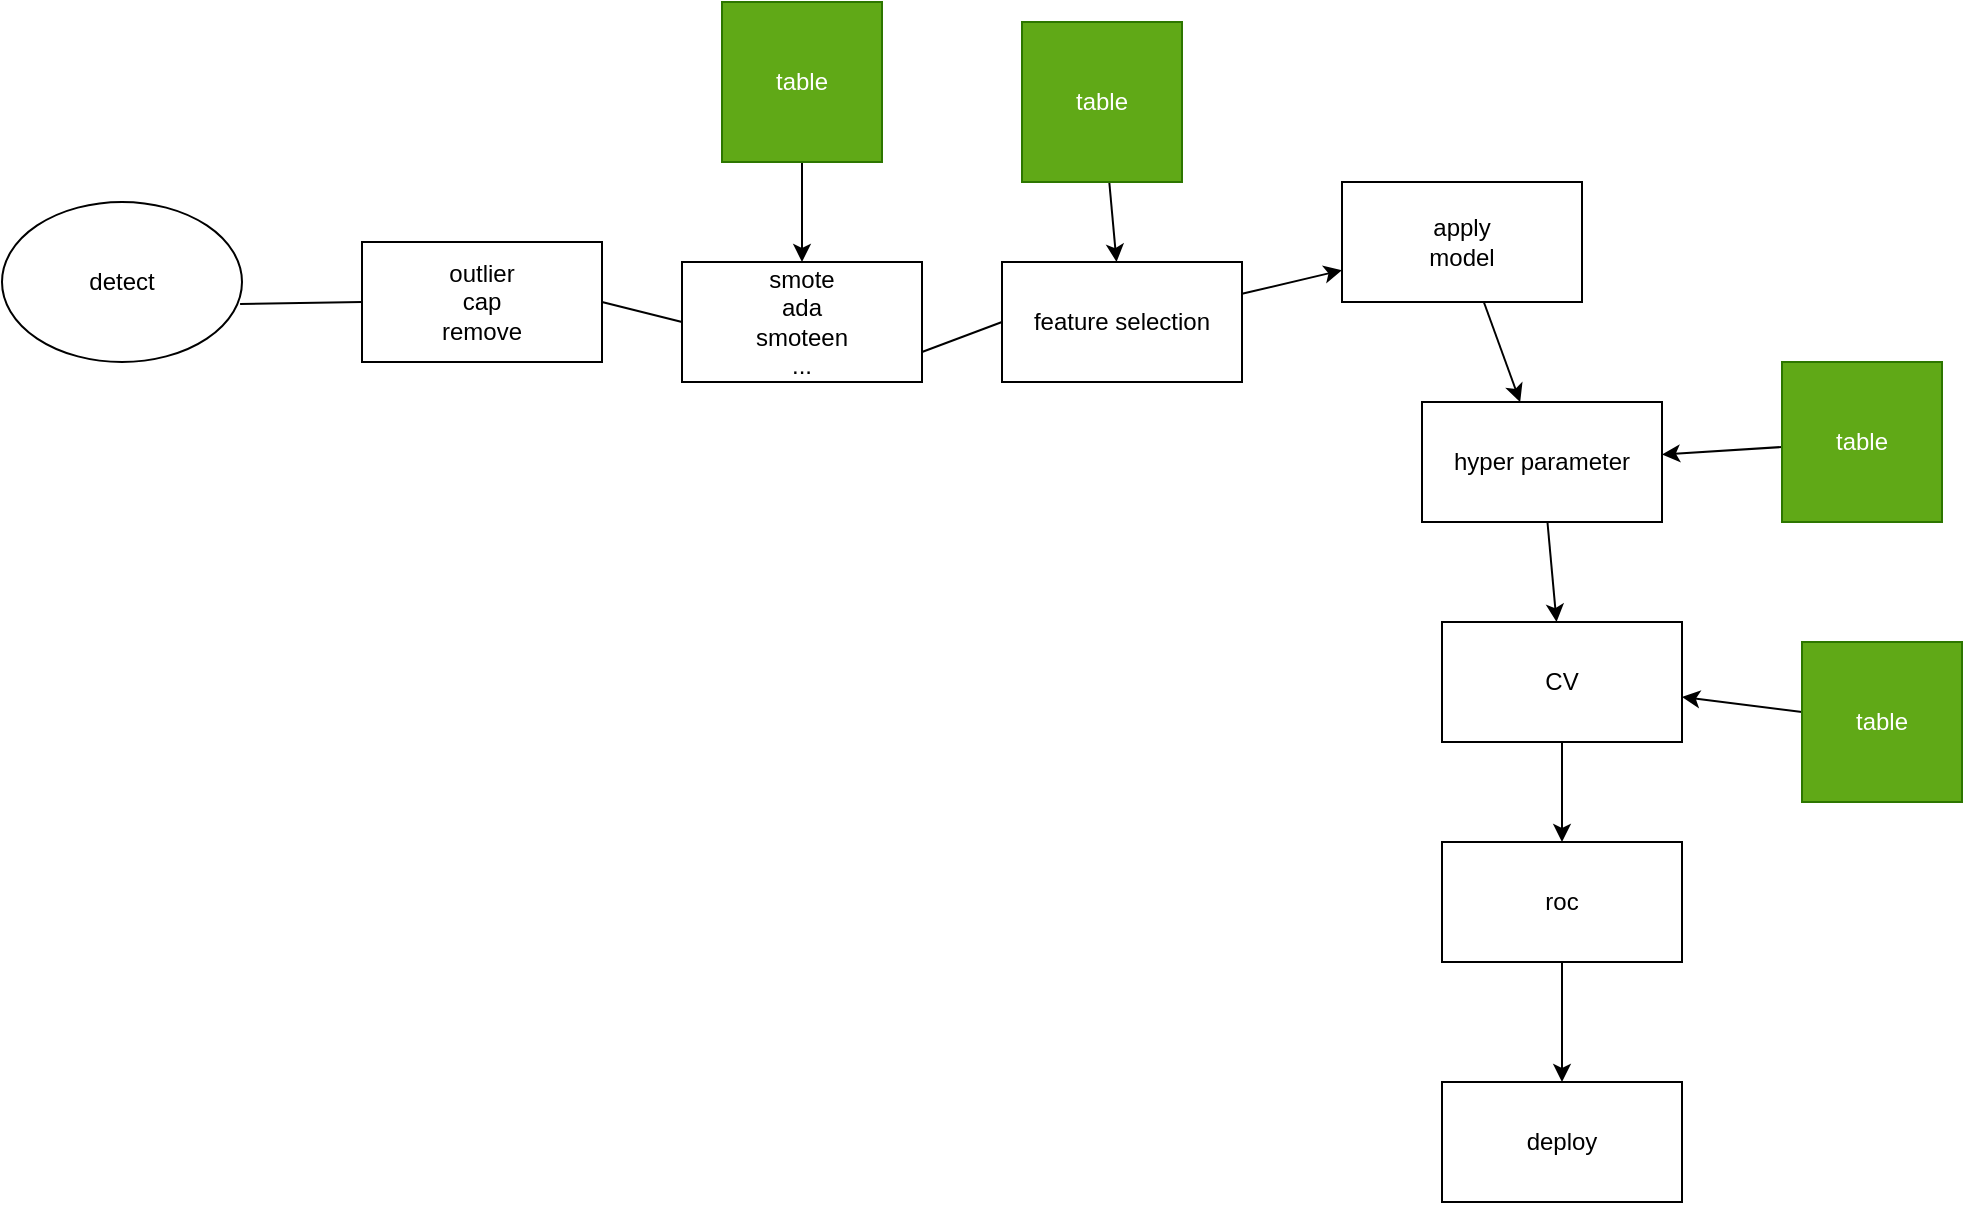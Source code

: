 <mxfile>
    <diagram id="rRMJQQAreh-qlbpVFzIW" name="Page-1">
        <mxGraphModel dx="1661" dy="1206" grid="1" gridSize="10" guides="1" tooltips="1" connect="1" arrows="1" fold="1" page="1" pageScale="1" pageWidth="850" pageHeight="1100" math="0" shadow="0">
            <root>
                <mxCell id="0"/>
                <mxCell id="1" parent="0"/>
                <mxCell id="2" value="detect" style="ellipse;whiteSpace=wrap;html=1;" parent="1" vertex="1">
                    <mxGeometry x="-150" y="140" width="120" height="80" as="geometry"/>
                </mxCell>
                <mxCell id="3" value="outlier&lt;br&gt;cap&lt;br&gt;remove" style="rounded=0;whiteSpace=wrap;html=1;" parent="1" vertex="1">
                    <mxGeometry x="30" y="160" width="120" height="60" as="geometry"/>
                </mxCell>
                <mxCell id="4" value="smote&lt;br&gt;ada&lt;br&gt;smoteen&lt;br&gt;..." style="rounded=0;whiteSpace=wrap;html=1;" parent="1" vertex="1">
                    <mxGeometry x="190" y="170" width="120" height="60" as="geometry"/>
                </mxCell>
                <mxCell id="15" value="" style="edgeStyle=none;html=1;" parent="1" source="5" target="6" edge="1">
                    <mxGeometry relative="1" as="geometry"/>
                </mxCell>
                <mxCell id="5" value="feature selection" style="rounded=0;whiteSpace=wrap;html=1;" parent="1" vertex="1">
                    <mxGeometry x="350" y="170" width="120" height="60" as="geometry"/>
                </mxCell>
                <mxCell id="23" value="" style="edgeStyle=none;html=1;" parent="1" source="6" target="7" edge="1">
                    <mxGeometry relative="1" as="geometry"/>
                </mxCell>
                <mxCell id="6" value="apply&lt;br&gt;model" style="rounded=0;whiteSpace=wrap;html=1;" parent="1" vertex="1">
                    <mxGeometry x="520" y="130" width="120" height="60" as="geometry"/>
                </mxCell>
                <mxCell id="24" value="" style="edgeStyle=none;html=1;" parent="1" source="7" target="8" edge="1">
                    <mxGeometry relative="1" as="geometry"/>
                </mxCell>
                <mxCell id="7" value="hyper parameter" style="rounded=0;whiteSpace=wrap;html=1;" parent="1" vertex="1">
                    <mxGeometry x="560" y="240" width="120" height="60" as="geometry"/>
                </mxCell>
                <mxCell id="25" value="" style="edgeStyle=none;html=1;" parent="1" source="8" target="9" edge="1">
                    <mxGeometry relative="1" as="geometry"/>
                </mxCell>
                <mxCell id="8" value="CV" style="rounded=0;whiteSpace=wrap;html=1;" parent="1" vertex="1">
                    <mxGeometry x="570" y="350" width="120" height="60" as="geometry"/>
                </mxCell>
                <mxCell id="26" value="" style="edgeStyle=none;html=1;" parent="1" source="9" target="10" edge="1">
                    <mxGeometry relative="1" as="geometry"/>
                </mxCell>
                <mxCell id="9" value="roc" style="rounded=0;whiteSpace=wrap;html=1;" parent="1" vertex="1">
                    <mxGeometry x="570" y="460" width="120" height="60" as="geometry"/>
                </mxCell>
                <mxCell id="10" value="deploy" style="rounded=0;whiteSpace=wrap;html=1;" parent="1" vertex="1">
                    <mxGeometry x="570" y="580" width="120" height="60" as="geometry"/>
                </mxCell>
                <mxCell id="12" value="" style="endArrow=none;html=1;exitX=0.992;exitY=0.638;exitDx=0;exitDy=0;exitPerimeter=0;entryX=0;entryY=0.5;entryDx=0;entryDy=0;" parent="1" source="2" target="3" edge="1">
                    <mxGeometry width="50" height="50" relative="1" as="geometry">
                        <mxPoint x="400" y="410" as="sourcePoint"/>
                        <mxPoint x="450" y="360" as="targetPoint"/>
                    </mxGeometry>
                </mxCell>
                <mxCell id="13" value="" style="endArrow=none;html=1;exitX=1;exitY=0.5;exitDx=0;exitDy=0;entryX=0;entryY=0.5;entryDx=0;entryDy=0;" parent="1" source="3" target="4" edge="1">
                    <mxGeometry width="50" height="50" relative="1" as="geometry">
                        <mxPoint x="400" y="410" as="sourcePoint"/>
                        <mxPoint x="450" y="360" as="targetPoint"/>
                    </mxGeometry>
                </mxCell>
                <mxCell id="14" value="" style="endArrow=none;html=1;exitX=1;exitY=0.75;exitDx=0;exitDy=0;entryX=0;entryY=0.5;entryDx=0;entryDy=0;" parent="1" source="4" target="5" edge="1">
                    <mxGeometry width="50" height="50" relative="1" as="geometry">
                        <mxPoint x="400" y="410" as="sourcePoint"/>
                        <mxPoint x="450" y="360" as="targetPoint"/>
                    </mxGeometry>
                </mxCell>
                <mxCell id="20" value="" style="edgeStyle=none;html=1;" parent="1" source="19" target="4" edge="1">
                    <mxGeometry relative="1" as="geometry"/>
                </mxCell>
                <mxCell id="19" value="table" style="whiteSpace=wrap;html=1;aspect=fixed;fillColor=#60a917;fontColor=#ffffff;strokeColor=#2D7600;" parent="1" vertex="1">
                    <mxGeometry x="210" y="40" width="80" height="80" as="geometry"/>
                </mxCell>
                <mxCell id="22" value="" style="edgeStyle=none;html=1;" parent="1" source="21" target="5" edge="1">
                    <mxGeometry relative="1" as="geometry"/>
                </mxCell>
                <mxCell id="21" value="table" style="whiteSpace=wrap;html=1;aspect=fixed;fillColor=#60a917;fontColor=#ffffff;strokeColor=#2D7600;" parent="1" vertex="1">
                    <mxGeometry x="360" y="50" width="80" height="80" as="geometry"/>
                </mxCell>
                <mxCell id="30" value="" style="edgeStyle=none;html=1;" parent="1" source="27" target="7" edge="1">
                    <mxGeometry relative="1" as="geometry"/>
                </mxCell>
                <mxCell id="27" value="table" style="whiteSpace=wrap;html=1;aspect=fixed;fillColor=#60a917;fontColor=#ffffff;strokeColor=#2D7600;" parent="1" vertex="1">
                    <mxGeometry x="740" y="220" width="80" height="80" as="geometry"/>
                </mxCell>
                <mxCell id="29" value="" style="edgeStyle=none;html=1;" parent="1" source="28" target="8" edge="1">
                    <mxGeometry relative="1" as="geometry"/>
                </mxCell>
                <mxCell id="28" value="table" style="whiteSpace=wrap;html=1;aspect=fixed;fillColor=#60a917;fontColor=#ffffff;strokeColor=#2D7600;" parent="1" vertex="1">
                    <mxGeometry x="750" y="360" width="80" height="80" as="geometry"/>
                </mxCell>
            </root>
        </mxGraphModel>
    </diagram>
</mxfile>